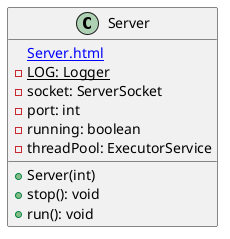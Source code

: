 @startuml

    class Server {
        [[Server.html]]
        {static} -LOG: Logger
        -socket: ServerSocket
        -port: int
        -running: boolean
        -threadPool: ExecutorService
        +Server(int)
        +stop(): void
        +run(): void
    }

@enduml
